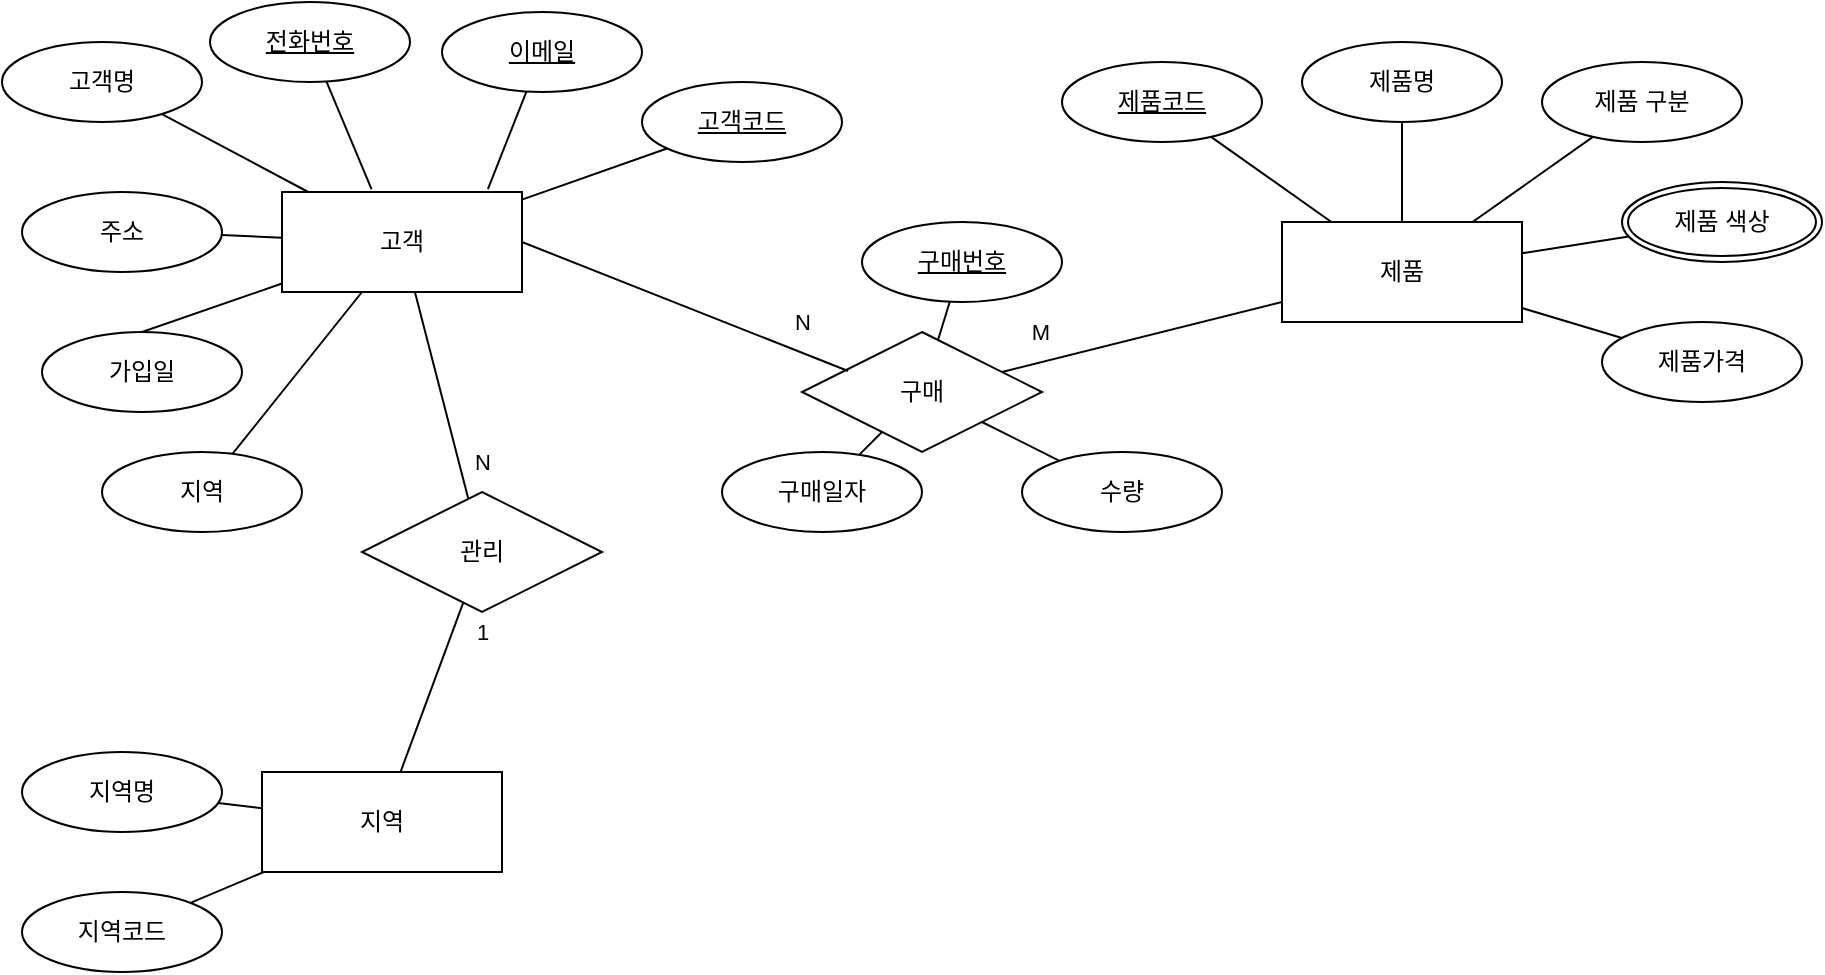 <mxfile version="24.5.1" type="github">
  <diagram name="페이지-1" id="v-7mwcuy40ui787PgBFt">
    <mxGraphModel dx="623" dy="986" grid="1" gridSize="10" guides="1" tooltips="1" connect="1" arrows="1" fold="1" page="1" pageScale="1" pageWidth="1200" pageHeight="1920" math="0" shadow="0">
      <root>
        <mxCell id="0" />
        <mxCell id="1" parent="0" />
        <mxCell id="UhzemvjQEunhtF-fMPlF-1" value="고객" style="whiteSpace=wrap;html=1;align=center;" parent="1" vertex="1">
          <mxGeometry x="350" y="640" width="120" height="50" as="geometry" />
        </mxCell>
        <mxCell id="UhzemvjQEunhtF-fMPlF-2" value="&lt;u&gt;전화번호&lt;/u&gt;" style="ellipse;whiteSpace=wrap;html=1;align=center;" parent="1" vertex="1">
          <mxGeometry x="314" y="545" width="100" height="40" as="geometry" />
        </mxCell>
        <mxCell id="UhzemvjQEunhtF-fMPlF-3" value="지역" style="ellipse;whiteSpace=wrap;html=1;align=center;" parent="1" vertex="1">
          <mxGeometry x="260" y="770" width="100" height="40" as="geometry" />
        </mxCell>
        <mxCell id="UhzemvjQEunhtF-fMPlF-4" value="&lt;u&gt;고객코드&lt;/u&gt;" style="ellipse;whiteSpace=wrap;html=1;align=center;" parent="1" vertex="1">
          <mxGeometry x="530" y="585" width="100" height="40" as="geometry" />
        </mxCell>
        <mxCell id="UhzemvjQEunhtF-fMPlF-5" value="&lt;u&gt;이메일&lt;/u&gt;" style="ellipse;whiteSpace=wrap;html=1;align=center;" parent="1" vertex="1">
          <mxGeometry x="430" y="550" width="100" height="40" as="geometry" />
        </mxCell>
        <mxCell id="UhzemvjQEunhtF-fMPlF-6" value="고객명" style="ellipse;whiteSpace=wrap;html=1;align=center;" parent="1" vertex="1">
          <mxGeometry x="210" y="565" width="100" height="40" as="geometry" />
        </mxCell>
        <mxCell id="UhzemvjQEunhtF-fMPlF-7" value="주소" style="ellipse;whiteSpace=wrap;html=1;align=center;" parent="1" vertex="1">
          <mxGeometry x="220" y="640" width="100" height="40" as="geometry" />
        </mxCell>
        <mxCell id="UhzemvjQEunhtF-fMPlF-8" value="가입일" style="ellipse;whiteSpace=wrap;html=1;align=center;" parent="1" vertex="1">
          <mxGeometry x="230" y="710" width="100" height="40" as="geometry" />
        </mxCell>
        <mxCell id="UhzemvjQEunhtF-fMPlF-11" value="" style="line;strokeWidth=1;rotatable=0;dashed=0;labelPosition=right;align=left;verticalAlign=middle;spacingTop=0;spacingLeft=6;points=[];portConstraint=eastwest;" parent="1" vertex="1">
          <mxGeometry x="340" y="615" height="5" as="geometry" />
        </mxCell>
        <mxCell id="UhzemvjQEunhtF-fMPlF-14" value="" style="endArrow=none;html=1;rounded=0;" parent="1" source="UhzemvjQEunhtF-fMPlF-6" target="UhzemvjQEunhtF-fMPlF-1" edge="1">
          <mxGeometry relative="1" as="geometry">
            <mxPoint x="410" y="700" as="sourcePoint" />
            <mxPoint x="570" y="700" as="targetPoint" />
          </mxGeometry>
        </mxCell>
        <mxCell id="UhzemvjQEunhtF-fMPlF-15" value="" style="endArrow=none;html=1;rounded=0;entryX=0.858;entryY=-0.029;entryDx=0;entryDy=0;entryPerimeter=0;" parent="1" source="UhzemvjQEunhtF-fMPlF-5" target="UhzemvjQEunhtF-fMPlF-1" edge="1">
          <mxGeometry relative="1" as="geometry">
            <mxPoint x="500" y="620" as="sourcePoint" />
            <mxPoint x="573" y="659" as="targetPoint" />
          </mxGeometry>
        </mxCell>
        <mxCell id="UhzemvjQEunhtF-fMPlF-16" value="" style="endArrow=none;html=1;rounded=0;entryX=0.373;entryY=-0.029;entryDx=0;entryDy=0;entryPerimeter=0;" parent="1" source="UhzemvjQEunhtF-fMPlF-2" target="UhzemvjQEunhtF-fMPlF-1" edge="1">
          <mxGeometry relative="1" as="geometry">
            <mxPoint x="373.5" y="545.5" as="sourcePoint" />
            <mxPoint x="446.5" y="584.5" as="targetPoint" />
          </mxGeometry>
        </mxCell>
        <mxCell id="UhzemvjQEunhtF-fMPlF-17" value="" style="endArrow=none;html=1;rounded=0;" parent="1" source="UhzemvjQEunhtF-fMPlF-1" target="UhzemvjQEunhtF-fMPlF-4" edge="1">
          <mxGeometry relative="1" as="geometry">
            <mxPoint x="470" y="651" as="sourcePoint" />
            <mxPoint x="543" y="690" as="targetPoint" />
          </mxGeometry>
        </mxCell>
        <mxCell id="UhzemvjQEunhtF-fMPlF-18" value="" style="endArrow=none;html=1;rounded=0;" parent="1" source="UhzemvjQEunhtF-fMPlF-7" target="UhzemvjQEunhtF-fMPlF-1" edge="1">
          <mxGeometry relative="1" as="geometry">
            <mxPoint x="330" y="641" as="sourcePoint" />
            <mxPoint x="403" y="680" as="targetPoint" />
          </mxGeometry>
        </mxCell>
        <mxCell id="UhzemvjQEunhtF-fMPlF-19" value="" style="endArrow=none;html=1;rounded=0;exitX=0.5;exitY=0;exitDx=0;exitDy=0;" parent="1" source="UhzemvjQEunhtF-fMPlF-8" target="UhzemvjQEunhtF-fMPlF-1" edge="1">
          <mxGeometry relative="1" as="geometry">
            <mxPoint x="340" y="651" as="sourcePoint" />
            <mxPoint x="413" y="690" as="targetPoint" />
          </mxGeometry>
        </mxCell>
        <mxCell id="UhzemvjQEunhtF-fMPlF-21" value="" style="endArrow=none;html=1;rounded=0;" parent="1" source="UhzemvjQEunhtF-fMPlF-3" target="UhzemvjQEunhtF-fMPlF-1" edge="1">
          <mxGeometry relative="1" as="geometry">
            <mxPoint x="290" y="720" as="sourcePoint" />
            <mxPoint x="360" y="696" as="targetPoint" />
          </mxGeometry>
        </mxCell>
        <mxCell id="UhzemvjQEunhtF-fMPlF-22" value="지역" style="whiteSpace=wrap;html=1;align=center;" parent="1" vertex="1">
          <mxGeometry x="340" y="930" width="120" height="50" as="geometry" />
        </mxCell>
        <mxCell id="UhzemvjQEunhtF-fMPlF-24" value="지역코드" style="ellipse;whiteSpace=wrap;html=1;align=center;" parent="1" vertex="1">
          <mxGeometry x="220" y="990" width="100" height="40" as="geometry" />
        </mxCell>
        <mxCell id="UhzemvjQEunhtF-fMPlF-25" value="지역명" style="ellipse;whiteSpace=wrap;html=1;align=center;" parent="1" vertex="1">
          <mxGeometry x="220" y="920" width="100" height="40" as="geometry" />
        </mxCell>
        <mxCell id="UhzemvjQEunhtF-fMPlF-26" value="" style="endArrow=none;html=1;rounded=0;" parent="1" source="UhzemvjQEunhtF-fMPlF-24" target="UhzemvjQEunhtF-fMPlF-22" edge="1">
          <mxGeometry relative="1" as="geometry">
            <mxPoint x="312" y="990" as="sourcePoint" />
            <mxPoint x="320" y="960" as="targetPoint" />
          </mxGeometry>
        </mxCell>
        <mxCell id="UhzemvjQEunhtF-fMPlF-27" value="" style="endArrow=none;html=1;rounded=0;" parent="1" source="UhzemvjQEunhtF-fMPlF-22" target="UhzemvjQEunhtF-fMPlF-25" edge="1">
          <mxGeometry relative="1" as="geometry">
            <mxPoint x="375" y="860" as="sourcePoint" />
            <mxPoint x="383" y="830" as="targetPoint" />
          </mxGeometry>
        </mxCell>
        <mxCell id="UhzemvjQEunhtF-fMPlF-29" value="제품" style="whiteSpace=wrap;html=1;align=center;" parent="1" vertex="1">
          <mxGeometry x="850" y="655" width="120" height="50" as="geometry" />
        </mxCell>
        <mxCell id="UhzemvjQEunhtF-fMPlF-30" value="&lt;u&gt;제품코드&lt;/u&gt;" style="ellipse;whiteSpace=wrap;html=1;align=center;" parent="1" vertex="1">
          <mxGeometry x="740" y="575" width="100" height="40" as="geometry" />
        </mxCell>
        <mxCell id="UhzemvjQEunhtF-fMPlF-31" value="제품가격" style="ellipse;whiteSpace=wrap;html=1;align=center;" parent="1" vertex="1">
          <mxGeometry x="1010" y="705" width="100" height="40" as="geometry" />
        </mxCell>
        <mxCell id="UhzemvjQEunhtF-fMPlF-34" value="제품 구분" style="ellipse;whiteSpace=wrap;html=1;align=center;" parent="1" vertex="1">
          <mxGeometry x="980" y="575" width="100" height="40" as="geometry" />
        </mxCell>
        <mxCell id="UhzemvjQEunhtF-fMPlF-35" value="제품명" style="ellipse;whiteSpace=wrap;html=1;align=center;" parent="1" vertex="1">
          <mxGeometry x="860" y="565" width="100" height="40" as="geometry" />
        </mxCell>
        <mxCell id="UhzemvjQEunhtF-fMPlF-36" value="" style="endArrow=none;html=1;rounded=0;" parent="1" source="UhzemvjQEunhtF-fMPlF-30" target="UhzemvjQEunhtF-fMPlF-29" edge="1">
          <mxGeometry relative="1" as="geometry">
            <mxPoint x="830" y="615" as="sourcePoint" />
            <mxPoint x="903" y="589" as="targetPoint" />
          </mxGeometry>
        </mxCell>
        <mxCell id="UhzemvjQEunhtF-fMPlF-37" value="" style="endArrow=none;html=1;rounded=0;" parent="1" source="UhzemvjQEunhtF-fMPlF-34" target="UhzemvjQEunhtF-fMPlF-29" edge="1">
          <mxGeometry relative="1" as="geometry">
            <mxPoint x="999.5" y="635" as="sourcePoint" />
            <mxPoint x="1060.5" y="678" as="targetPoint" />
          </mxGeometry>
        </mxCell>
        <mxCell id="UhzemvjQEunhtF-fMPlF-38" value="" style="endArrow=none;html=1;rounded=0;" parent="1" source="UhzemvjQEunhtF-fMPlF-40" target="UhzemvjQEunhtF-fMPlF-29" edge="1">
          <mxGeometry relative="1" as="geometry">
            <mxPoint x="834" y="632" as="sourcePoint" />
            <mxPoint x="895" y="675" as="targetPoint" />
          </mxGeometry>
        </mxCell>
        <mxCell id="UhzemvjQEunhtF-fMPlF-39" value="" style="endArrow=none;html=1;rounded=0;" parent="1" source="UhzemvjQEunhtF-fMPlF-35" target="UhzemvjQEunhtF-fMPlF-29" edge="1">
          <mxGeometry relative="1" as="geometry">
            <mxPoint x="899" y="595" as="sourcePoint" />
            <mxPoint x="900" y="645" as="targetPoint" />
          </mxGeometry>
        </mxCell>
        <mxCell id="UhzemvjQEunhtF-fMPlF-40" value="제품 색상" style="ellipse;shape=doubleEllipse;margin=3;whiteSpace=wrap;html=1;align=center;" parent="1" vertex="1">
          <mxGeometry x="1020" y="635" width="100" height="40" as="geometry" />
        </mxCell>
        <mxCell id="UhzemvjQEunhtF-fMPlF-41" value="" style="endArrow=none;html=1;rounded=0;" parent="1" source="UhzemvjQEunhtF-fMPlF-31" target="UhzemvjQEunhtF-fMPlF-29" edge="1">
          <mxGeometry relative="1" as="geometry">
            <mxPoint x="1033" y="672" as="sourcePoint" />
            <mxPoint x="980" y="681" as="targetPoint" />
          </mxGeometry>
        </mxCell>
        <mxCell id="4gRsntanc7nwzPrsG039-2" value="관리" style="shape=rhombus;perimeter=rhombusPerimeter;whiteSpace=wrap;html=1;align=center;" vertex="1" parent="1">
          <mxGeometry x="390" y="790" width="120" height="60" as="geometry" />
        </mxCell>
        <mxCell id="4gRsntanc7nwzPrsG039-3" value="" style="endArrow=none;html=1;rounded=0;" edge="1" parent="1" source="4gRsntanc7nwzPrsG039-2" target="UhzemvjQEunhtF-fMPlF-1">
          <mxGeometry relative="1" as="geometry">
            <mxPoint x="405" y="730" as="sourcePoint" />
            <mxPoint x="413" y="700" as="targetPoint" />
          </mxGeometry>
        </mxCell>
        <mxCell id="4gRsntanc7nwzPrsG039-5" value="N" style="edgeLabel;html=1;align=center;verticalAlign=middle;resizable=0;points=[];" vertex="1" connectable="0" parent="4gRsntanc7nwzPrsG039-3">
          <mxGeometry x="0.082" y="1" relative="1" as="geometry">
            <mxPoint x="22" y="37" as="offset" />
          </mxGeometry>
        </mxCell>
        <mxCell id="4gRsntanc7nwzPrsG039-4" value="" style="endArrow=none;html=1;rounded=0;" edge="1" parent="1" source="4gRsntanc7nwzPrsG039-2" target="UhzemvjQEunhtF-fMPlF-22">
          <mxGeometry relative="1" as="geometry">
            <mxPoint x="496" y="797" as="sourcePoint" />
            <mxPoint x="400" y="920" as="targetPoint" />
          </mxGeometry>
        </mxCell>
        <mxCell id="4gRsntanc7nwzPrsG039-6" value="1" style="edgeLabel;html=1;align=center;verticalAlign=middle;resizable=0;points=[];" vertex="1" connectable="0" parent="4gRsntanc7nwzPrsG039-4">
          <mxGeometry x="0.291" y="3" relative="1" as="geometry">
            <mxPoint x="27" y="-41" as="offset" />
          </mxGeometry>
        </mxCell>
        <mxCell id="4gRsntanc7nwzPrsG039-7" value="구매" style="shape=rhombus;perimeter=rhombusPerimeter;whiteSpace=wrap;html=1;align=center;" vertex="1" parent="1">
          <mxGeometry x="610" y="710" width="120" height="60" as="geometry" />
        </mxCell>
        <mxCell id="4gRsntanc7nwzPrsG039-8" value="&lt;u&gt;구매번호&lt;/u&gt;" style="ellipse;whiteSpace=wrap;html=1;align=center;" vertex="1" parent="1">
          <mxGeometry x="640" y="655" width="100" height="40" as="geometry" />
        </mxCell>
        <mxCell id="4gRsntanc7nwzPrsG039-9" value="수량" style="ellipse;whiteSpace=wrap;html=1;align=center;" vertex="1" parent="1">
          <mxGeometry x="720" y="770" width="100" height="40" as="geometry" />
        </mxCell>
        <mxCell id="4gRsntanc7nwzPrsG039-11" value="구매일자" style="ellipse;whiteSpace=wrap;html=1;align=center;" vertex="1" parent="1">
          <mxGeometry x="570" y="770" width="100" height="40" as="geometry" />
        </mxCell>
        <mxCell id="4gRsntanc7nwzPrsG039-12" value="" style="endArrow=none;html=1;rounded=0;exitX=1;exitY=0.5;exitDx=0;exitDy=0;entryX=0.192;entryY=0.325;entryDx=0;entryDy=0;entryPerimeter=0;" edge="1" parent="1" source="UhzemvjQEunhtF-fMPlF-1" target="4gRsntanc7nwzPrsG039-7">
          <mxGeometry relative="1" as="geometry">
            <mxPoint x="510" y="678" as="sourcePoint" />
            <mxPoint x="620" y="690" as="targetPoint" />
          </mxGeometry>
        </mxCell>
        <mxCell id="4gRsntanc7nwzPrsG039-17" value="N" style="edgeLabel;html=1;align=center;verticalAlign=middle;resizable=0;points=[];" vertex="1" connectable="0" parent="4gRsntanc7nwzPrsG039-12">
          <mxGeometry x="0.229" y="4" relative="1" as="geometry">
            <mxPoint x="38" y="4" as="offset" />
          </mxGeometry>
        </mxCell>
        <mxCell id="4gRsntanc7nwzPrsG039-13" value="" style="endArrow=none;html=1;rounded=0;" edge="1" parent="1" source="4gRsntanc7nwzPrsG039-9" target="4gRsntanc7nwzPrsG039-7">
          <mxGeometry relative="1" as="geometry">
            <mxPoint x="520" y="688" as="sourcePoint" />
            <mxPoint x="680" y="700" as="targetPoint" />
          </mxGeometry>
        </mxCell>
        <mxCell id="4gRsntanc7nwzPrsG039-14" value="" style="endArrow=none;html=1;rounded=0;" edge="1" parent="1" source="4gRsntanc7nwzPrsG039-11" target="4gRsntanc7nwzPrsG039-7">
          <mxGeometry relative="1" as="geometry">
            <mxPoint x="530" y="698" as="sourcePoint" />
            <mxPoint x="603" y="672" as="targetPoint" />
          </mxGeometry>
        </mxCell>
        <mxCell id="4gRsntanc7nwzPrsG039-15" value="" style="endArrow=none;html=1;rounded=0;" edge="1" parent="1" source="4gRsntanc7nwzPrsG039-8" target="4gRsntanc7nwzPrsG039-7">
          <mxGeometry relative="1" as="geometry">
            <mxPoint x="540" y="708" as="sourcePoint" />
            <mxPoint x="613" y="682" as="targetPoint" />
          </mxGeometry>
        </mxCell>
        <mxCell id="4gRsntanc7nwzPrsG039-16" value="" style="endArrow=none;html=1;rounded=0;" edge="1" parent="1" source="4gRsntanc7nwzPrsG039-7" target="UhzemvjQEunhtF-fMPlF-29">
          <mxGeometry relative="1" as="geometry">
            <mxPoint x="680" y="630" as="sourcePoint" />
            <mxPoint x="850" y="540" as="targetPoint" />
          </mxGeometry>
        </mxCell>
        <mxCell id="4gRsntanc7nwzPrsG039-18" value="M" style="edgeLabel;html=1;align=center;verticalAlign=middle;resizable=0;points=[];" vertex="1" connectable="0" parent="4gRsntanc7nwzPrsG039-16">
          <mxGeometry x="-0.021" y="-3" relative="1" as="geometry">
            <mxPoint x="-50" y="-6" as="offset" />
          </mxGeometry>
        </mxCell>
      </root>
    </mxGraphModel>
  </diagram>
</mxfile>
